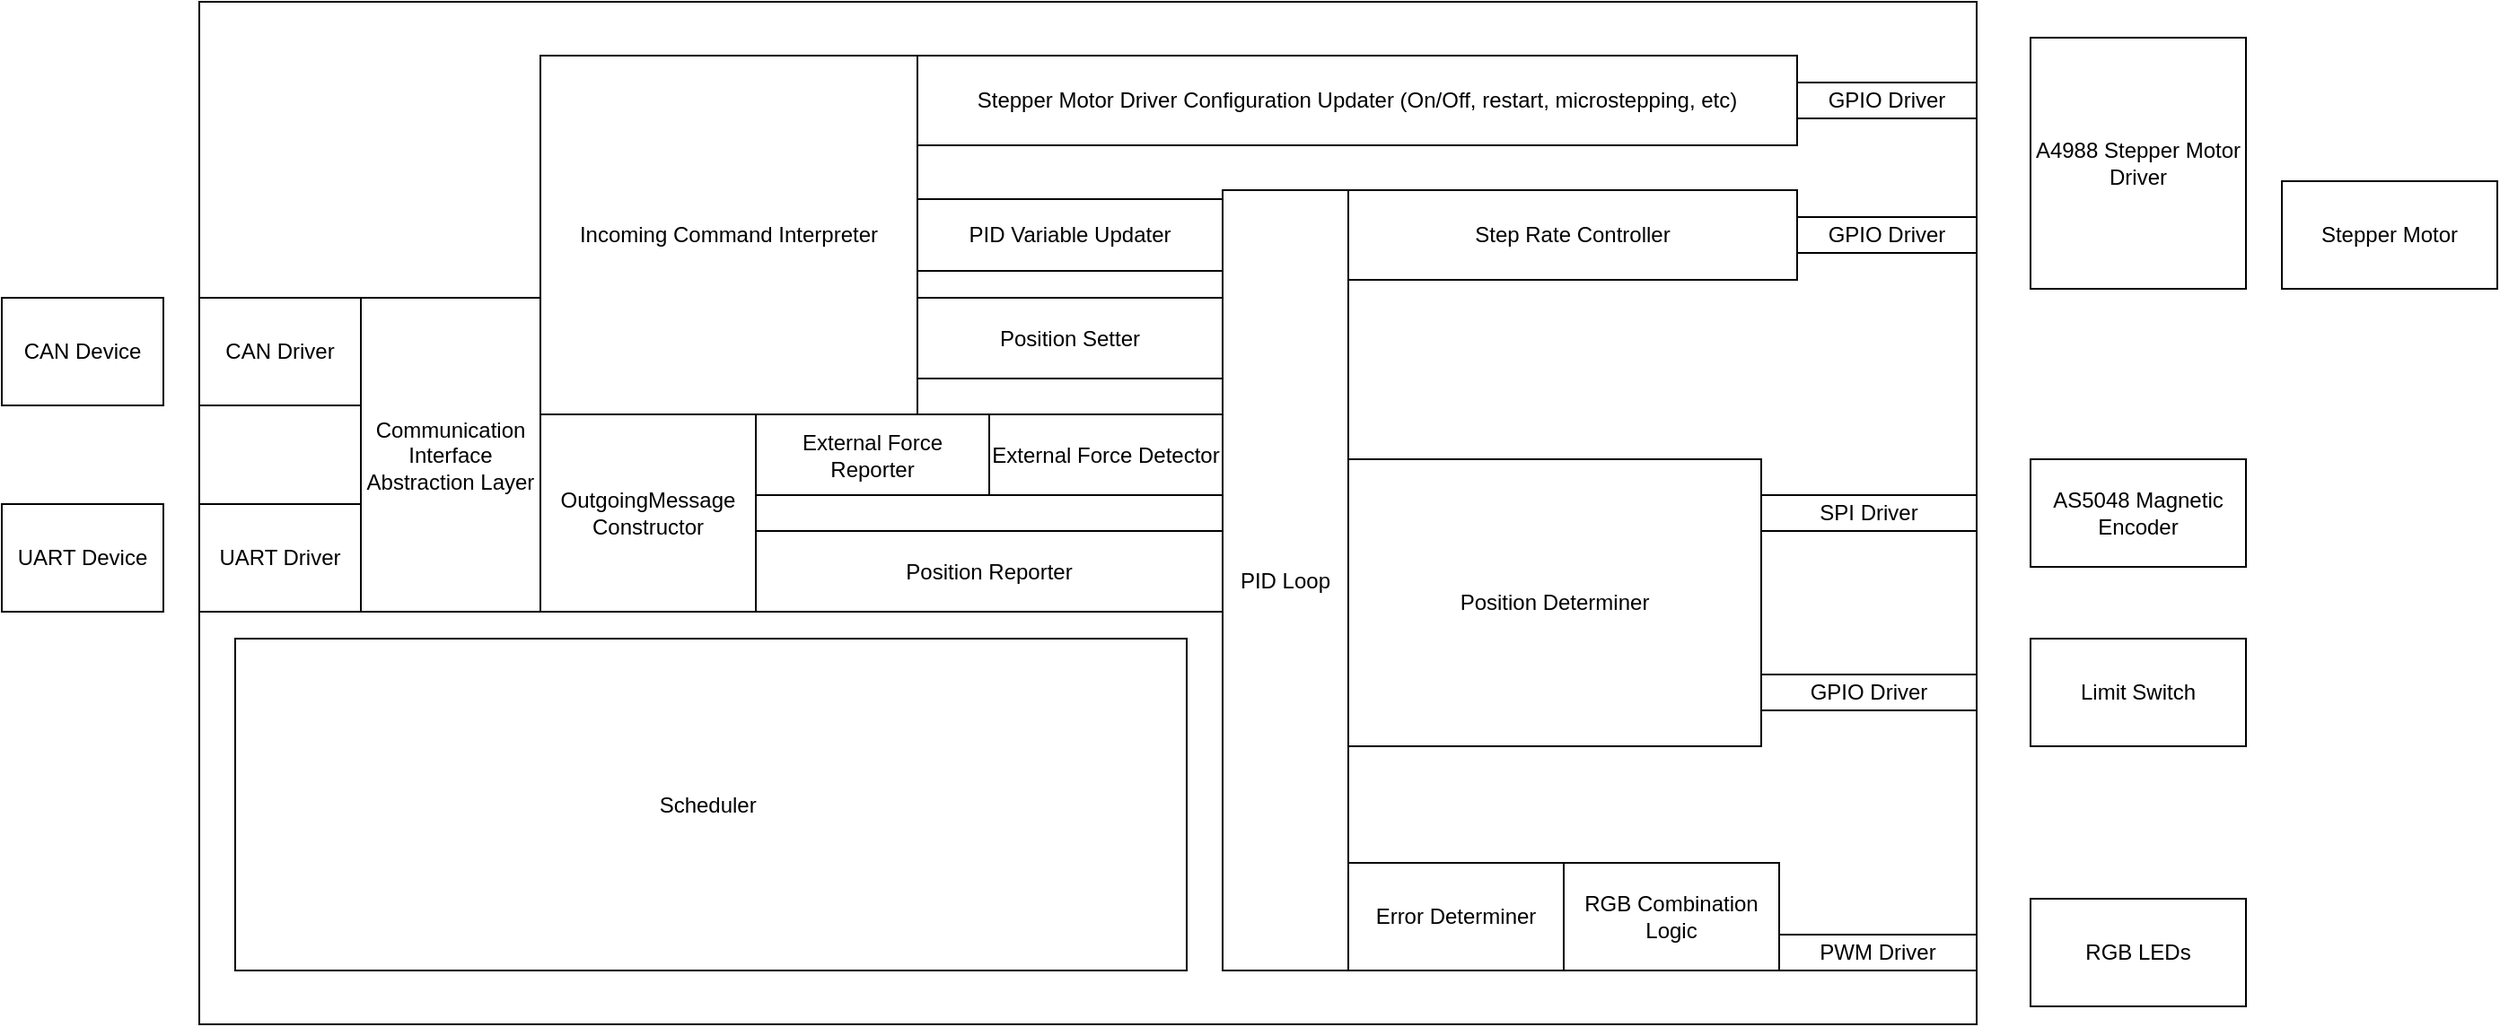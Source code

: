 <mxfile version="17.4.3" type="device"><diagram id="5MTw2stLrF3LZaIM_TMu" name="Page-1"><mxGraphModel dx="1574" dy="689" grid="1" gridSize="10" guides="1" tooltips="1" connect="1" arrows="1" fold="1" page="1" pageScale="1" pageWidth="1654" pageHeight="1169" math="0" shadow="0"><root><mxCell id="0"/><mxCell id="1" parent="0"/><mxCell id="ZBGgeW03FqbkkRE7lslv-9" value="" style="rounded=0;whiteSpace=wrap;html=1;" parent="1" vertex="1"><mxGeometry x="220" y="360" width="990" height="570" as="geometry"/></mxCell><mxCell id="3hi5eyBvkfQt0fEeSXMN-3" value="GPIO Driver" style="rounded=0;whiteSpace=wrap;html=1;" parent="1" vertex="1"><mxGeometry x="1110" y="480" width="100" height="20" as="geometry"/></mxCell><mxCell id="3hi5eyBvkfQt0fEeSXMN-6" value="A4988 Stepper Motor Driver" style="rounded=0;whiteSpace=wrap;html=1;" parent="1" vertex="1"><mxGeometry x="1240" y="380" width="120" height="140" as="geometry"/></mxCell><mxCell id="3hi5eyBvkfQt0fEeSXMN-7" value="Stepper Motor" style="rounded=0;whiteSpace=wrap;html=1;" parent="1" vertex="1"><mxGeometry x="1380" y="460" width="120" height="60" as="geometry"/></mxCell><mxCell id="3hi5eyBvkfQt0fEeSXMN-2" value="Step Rate Controller" style="rounded=0;whiteSpace=wrap;html=1;" parent="1" vertex="1"><mxGeometry x="860" y="465" width="250" height="50" as="geometry"/></mxCell><mxCell id="3hi5eyBvkfQt0fEeSXMN-8" value="AS5048 Magnetic Encoder" style="rounded=0;whiteSpace=wrap;html=1;" parent="1" vertex="1"><mxGeometry x="1240" y="615" width="120" height="60" as="geometry"/></mxCell><mxCell id="3hi5eyBvkfQt0fEeSXMN-9" value="SPI Driver" style="rounded=0;whiteSpace=wrap;html=1;" parent="1" vertex="1"><mxGeometry x="1090" y="635" width="120" height="20" as="geometry"/></mxCell><mxCell id="3hi5eyBvkfQt0fEeSXMN-11" value="Position Determiner" style="rounded=0;whiteSpace=wrap;html=1;" parent="1" vertex="1"><mxGeometry x="860" y="615" width="230" height="160" as="geometry"/></mxCell><mxCell id="3hi5eyBvkfQt0fEeSXMN-12" value="GPIO Driver" style="rounded=0;whiteSpace=wrap;html=1;" parent="1" vertex="1"><mxGeometry x="1090" y="735" width="120" height="20" as="geometry"/></mxCell><mxCell id="3hi5eyBvkfQt0fEeSXMN-13" value="Limit Switch" style="rounded=0;whiteSpace=wrap;html=1;" parent="1" vertex="1"><mxGeometry x="1240" y="715" width="120" height="60" as="geometry"/></mxCell><mxCell id="3hi5eyBvkfQt0fEeSXMN-14" value="CAN Device" style="rounded=0;whiteSpace=wrap;html=1;" parent="1" vertex="1"><mxGeometry x="110" y="525" width="90" height="60" as="geometry"/></mxCell><mxCell id="3hi5eyBvkfQt0fEeSXMN-15" value="UART Device" style="rounded=0;whiteSpace=wrap;html=1;" parent="1" vertex="1"><mxGeometry x="110" y="640" width="90" height="60" as="geometry"/></mxCell><mxCell id="3hi5eyBvkfQt0fEeSXMN-16" value="CAN Driver" style="rounded=0;whiteSpace=wrap;html=1;" parent="1" vertex="1"><mxGeometry x="220" y="525" width="90" height="60" as="geometry"/></mxCell><mxCell id="3hi5eyBvkfQt0fEeSXMN-17" value="UART Driver" style="rounded=0;whiteSpace=wrap;html=1;" parent="1" vertex="1"><mxGeometry x="220" y="640" width="90" height="60" as="geometry"/></mxCell><mxCell id="3hi5eyBvkfQt0fEeSXMN-18" value="PID Loop" style="rounded=0;whiteSpace=wrap;html=1;" parent="1" vertex="1"><mxGeometry x="790" y="465" width="70" height="435" as="geometry"/></mxCell><mxCell id="3hi5eyBvkfQt0fEeSXMN-19" value="Position Setter" style="rounded=0;whiteSpace=wrap;html=1;" parent="1" vertex="1"><mxGeometry x="620" y="525" width="170" height="45" as="geometry"/></mxCell><mxCell id="3hi5eyBvkfQt0fEeSXMN-20" value="Error Determiner" style="rounded=0;whiteSpace=wrap;html=1;" parent="1" vertex="1"><mxGeometry x="860" y="840" width="120" height="60" as="geometry"/></mxCell><mxCell id="3hi5eyBvkfQt0fEeSXMN-21" value="PWM Driver" style="rounded=0;whiteSpace=wrap;html=1;" parent="1" vertex="1"><mxGeometry x="1100" y="880" width="110" height="20" as="geometry"/></mxCell><mxCell id="3hi5eyBvkfQt0fEeSXMN-22" value="RGB Combination Logic" style="rounded=0;whiteSpace=wrap;html=1;" parent="1" vertex="1"><mxGeometry x="980" y="840" width="120" height="60" as="geometry"/></mxCell><mxCell id="3hi5eyBvkfQt0fEeSXMN-23" value="RGB LEDs" style="rounded=0;whiteSpace=wrap;html=1;" parent="1" vertex="1"><mxGeometry x="1240" y="860" width="120" height="60" as="geometry"/></mxCell><mxCell id="3hi5eyBvkfQt0fEeSXMN-24" value="Incoming Command Interpreter" style="rounded=0;whiteSpace=wrap;html=1;" parent="1" vertex="1"><mxGeometry x="410" y="390" width="210" height="200" as="geometry"/></mxCell><mxCell id="ZBGgeW03FqbkkRE7lslv-1" value="External Force Detector" style="rounded=0;whiteSpace=wrap;html=1;" parent="1" vertex="1"><mxGeometry x="660" y="590" width="130" height="45" as="geometry"/></mxCell><mxCell id="ZBGgeW03FqbkkRE7lslv-8" value="Scheduler&amp;nbsp;" style="rounded=0;whiteSpace=wrap;html=1;" parent="1" vertex="1"><mxGeometry x="240" y="715" width="530" height="185" as="geometry"/></mxCell><mxCell id="ZBGgeW03FqbkkRE7lslv-13" value="Position Reporter" style="rounded=0;whiteSpace=wrap;html=1;" parent="1" vertex="1"><mxGeometry x="530" y="655" width="260" height="45" as="geometry"/></mxCell><mxCell id="ZBGgeW03FqbkkRE7lslv-14" value="OutgoingMessage Constructor" style="rounded=0;whiteSpace=wrap;html=1;" parent="1" vertex="1"><mxGeometry x="410" y="590" width="120" height="110" as="geometry"/></mxCell><mxCell id="ZBGgeW03FqbkkRE7lslv-16" value="Communication Interface Abstraction Layer&lt;br&gt;" style="rounded=0;whiteSpace=wrap;html=1;" parent="1" vertex="1"><mxGeometry x="310" y="525" width="100" height="175" as="geometry"/></mxCell><mxCell id="ZBGgeW03FqbkkRE7lslv-18" value="PID Variable Updater" style="rounded=0;whiteSpace=wrap;html=1;" parent="1" vertex="1"><mxGeometry x="620" y="470" width="170" height="40" as="geometry"/></mxCell><mxCell id="ZBGgeW03FqbkkRE7lslv-19" value="External Force Reporter" style="rounded=0;whiteSpace=wrap;html=1;" parent="1" vertex="1"><mxGeometry x="530" y="590" width="130" height="45" as="geometry"/></mxCell><mxCell id="ZBGgeW03FqbkkRE7lslv-21" value="GPIO Driver" style="rounded=0;whiteSpace=wrap;html=1;" parent="1" vertex="1"><mxGeometry x="1110" y="405" width="100" height="20" as="geometry"/></mxCell><mxCell id="ZBGgeW03FqbkkRE7lslv-22" value="Stepper Motor Driver Configuration Updater (On/Off, restart, microstepping, etc)" style="rounded=0;whiteSpace=wrap;html=1;" parent="1" vertex="1"><mxGeometry x="620" y="390" width="490" height="50" as="geometry"/></mxCell></root></mxGraphModel></diagram></mxfile>
